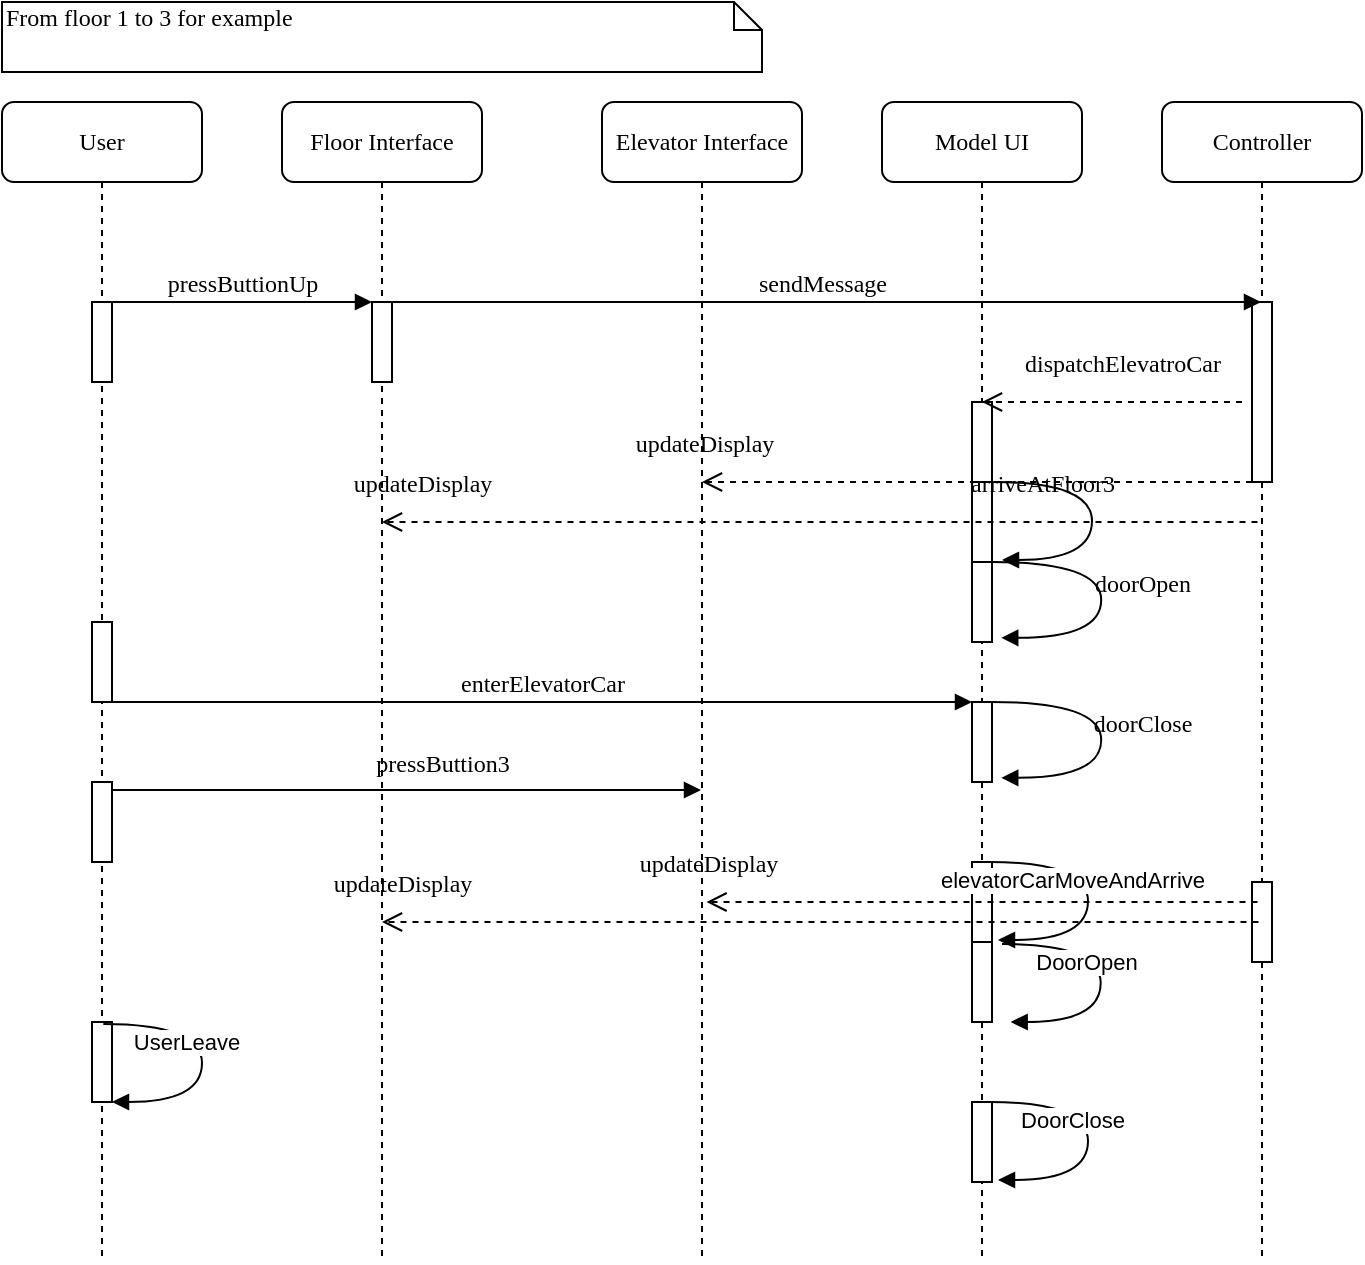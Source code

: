 <mxfile version="14.5.7" type="device"><diagram name="Page-1" id="13e1069c-82ec-6db2-03f1-153e76fe0fe0"><mxGraphModel dx="1209" dy="627" grid="1" gridSize="10" guides="1" tooltips="1" connect="1" arrows="1" fold="1" page="1" pageScale="1" pageWidth="1100" pageHeight="850" background="#ffffff" math="0" shadow="0"><root><mxCell id="0"/><mxCell id="1" parent="0"/><mxCell id="7baba1c4bc27f4b0-2" value="Floor Interface" style="shape=umlLifeline;perimeter=lifelinePerimeter;whiteSpace=wrap;html=1;container=1;collapsible=0;recursiveResize=0;outlineConnect=0;rounded=1;shadow=0;comic=0;labelBackgroundColor=none;strokeWidth=1;fontFamily=Verdana;fontSize=12;align=center;" parent="1" vertex="1"><mxGeometry x="240" y="80" width="100" height="580" as="geometry"/></mxCell><mxCell id="0PH-bl79Zag19TfcKNNm-2" value="" style="html=1;points=[];perimeter=orthogonalPerimeter;rounded=0;shadow=0;comic=0;labelBackgroundColor=none;strokeWidth=1;fontFamily=Verdana;fontSize=12;align=center;" parent="7baba1c4bc27f4b0-2" vertex="1"><mxGeometry x="45" y="100" width="10" height="40" as="geometry"/></mxCell><mxCell id="7baba1c4bc27f4b0-3" value="Elevator Interface" style="shape=umlLifeline;perimeter=lifelinePerimeter;whiteSpace=wrap;html=1;container=1;collapsible=0;recursiveResize=0;outlineConnect=0;rounded=1;shadow=0;comic=0;labelBackgroundColor=none;strokeWidth=1;fontFamily=Verdana;fontSize=12;align=center;" parent="1" vertex="1"><mxGeometry x="400" y="80" width="100" height="580" as="geometry"/></mxCell><mxCell id="7baba1c4bc27f4b0-4" value="Model UI" style="shape=umlLifeline;perimeter=lifelinePerimeter;whiteSpace=wrap;html=1;container=1;collapsible=0;recursiveResize=0;outlineConnect=0;rounded=1;shadow=0;comic=0;labelBackgroundColor=none;strokeWidth=1;fontFamily=Verdana;fontSize=12;align=center;" parent="1" vertex="1"><mxGeometry x="540" y="80" width="100" height="580" as="geometry"/></mxCell><mxCell id="0PH-bl79Zag19TfcKNNm-6" value="" style="html=1;points=[];perimeter=orthogonalPerimeter;rounded=0;shadow=0;comic=0;labelBackgroundColor=none;strokeWidth=1;fontFamily=Verdana;fontSize=12;align=center;" parent="7baba1c4bc27f4b0-4" vertex="1"><mxGeometry x="45" y="150" width="10" height="40" as="geometry"/></mxCell><mxCell id="0PH-bl79Zag19TfcKNNm-9" value="" style="html=1;points=[];perimeter=orthogonalPerimeter;rounded=0;shadow=0;comic=0;labelBackgroundColor=none;strokeWidth=1;fontFamily=Verdana;fontSize=12;align=center;" parent="7baba1c4bc27f4b0-4" vertex="1"><mxGeometry x="45" y="190" width="10" height="40" as="geometry"/></mxCell><mxCell id="0PH-bl79Zag19TfcKNNm-10" value="" style="html=1;points=[];perimeter=orthogonalPerimeter;rounded=0;shadow=0;comic=0;labelBackgroundColor=none;strokeWidth=1;fontFamily=Verdana;fontSize=12;align=center;" parent="7baba1c4bc27f4b0-4" vertex="1"><mxGeometry x="45" y="230" width="10" height="40" as="geometry"/></mxCell><mxCell id="0PH-bl79Zag19TfcKNNm-18" value="" style="html=1;points=[];perimeter=orthogonalPerimeter;rounded=0;shadow=0;comic=0;labelBackgroundColor=none;strokeWidth=1;fontFamily=Verdana;fontSize=12;align=center;" parent="7baba1c4bc27f4b0-4" vertex="1"><mxGeometry x="45" y="380" width="10" height="40" as="geometry"/></mxCell><mxCell id="0PH-bl79Zag19TfcKNNm-21" value="" style="html=1;points=[];perimeter=orthogonalPerimeter;rounded=0;shadow=0;comic=0;labelBackgroundColor=none;strokeWidth=1;fontFamily=Verdana;fontSize=12;align=center;" parent="7baba1c4bc27f4b0-4" vertex="1"><mxGeometry x="45" y="420" width="10" height="40" as="geometry"/></mxCell><mxCell id="0PH-bl79Zag19TfcKNNm-27" value="" style="html=1;points=[];perimeter=orthogonalPerimeter;rounded=0;shadow=0;comic=0;labelBackgroundColor=none;strokeWidth=1;fontFamily=Verdana;fontSize=12;align=center;" parent="7baba1c4bc27f4b0-4" vertex="1"><mxGeometry x="45" y="500" width="10" height="40" as="geometry"/></mxCell><mxCell id="0PH-bl79Zag19TfcKNNm-28" value="" style="html=1;verticalAlign=bottom;endArrow=block;labelBackgroundColor=none;fontFamily=Verdana;fontSize=12;elbow=vertical;edgeStyle=orthogonalEdgeStyle;curved=1;exitX=1.066;exitY=0.713;exitPerimeter=0;" parent="7baba1c4bc27f4b0-4" edge="1"><mxGeometry x="-1" y="-286" relative="1" as="geometry"><mxPoint x="53.66" y="500.01" as="sourcePoint"/><mxPoint x="58" y="539" as="targetPoint"/><Array as="points"><mxPoint x="103" y="500.1"/><mxPoint x="103" y="539.1"/></Array><mxPoint x="-286" y="-276" as="offset"/></mxGeometry></mxCell><mxCell id="0PH-bl79Zag19TfcKNNm-29" value="DoorClose" style="edgeLabel;html=1;align=center;verticalAlign=middle;resizable=0;points=[];" parent="0PH-bl79Zag19TfcKNNm-28" vertex="1" connectable="0"><mxGeometry x="-0.132" y="-8" relative="1" as="geometry"><mxPoint as="offset"/></mxGeometry></mxCell><mxCell id="7baba1c4bc27f4b0-5" value="Controller" style="shape=umlLifeline;perimeter=lifelinePerimeter;whiteSpace=wrap;html=1;container=1;collapsible=0;recursiveResize=0;outlineConnect=0;rounded=1;shadow=0;comic=0;labelBackgroundColor=none;strokeWidth=1;fontFamily=Verdana;fontSize=12;align=center;" parent="1" vertex="1"><mxGeometry x="680" y="80" width="100" height="580" as="geometry"/></mxCell><mxCell id="0PH-bl79Zag19TfcKNNm-4" value="" style="html=1;points=[];perimeter=orthogonalPerimeter;rounded=0;shadow=0;comic=0;labelBackgroundColor=none;strokeWidth=1;fontFamily=Verdana;fontSize=12;align=center;" parent="7baba1c4bc27f4b0-5" vertex="1"><mxGeometry x="45" y="100" width="10" height="90" as="geometry"/></mxCell><mxCell id="0PH-bl79Zag19TfcKNNm-35" value="" style="html=1;points=[];perimeter=orthogonalPerimeter;rounded=0;shadow=0;comic=0;labelBackgroundColor=none;strokeWidth=1;fontFamily=Verdana;fontSize=12;align=center;" parent="7baba1c4bc27f4b0-5" vertex="1"><mxGeometry x="45" y="390" width="10" height="40" as="geometry"/></mxCell><mxCell id="7baba1c4bc27f4b0-8" value="User" style="shape=umlLifeline;perimeter=lifelinePerimeter;whiteSpace=wrap;html=1;container=1;collapsible=0;recursiveResize=0;outlineConnect=0;rounded=1;shadow=0;comic=0;labelBackgroundColor=none;strokeWidth=1;fontFamily=Verdana;fontSize=12;align=center;" parent="1" vertex="1"><mxGeometry x="100" y="80" width="100" height="580" as="geometry"/></mxCell><mxCell id="0PH-bl79Zag19TfcKNNm-1" value="" style="html=1;points=[];perimeter=orthogonalPerimeter;rounded=0;shadow=0;comic=0;labelBackgroundColor=none;strokeWidth=1;fontFamily=Verdana;fontSize=12;align=center;" parent="7baba1c4bc27f4b0-8" vertex="1"><mxGeometry x="45" y="100" width="10" height="40" as="geometry"/></mxCell><mxCell id="0PH-bl79Zag19TfcKNNm-7" value="" style="html=1;points=[];perimeter=orthogonalPerimeter;rounded=0;shadow=0;comic=0;labelBackgroundColor=none;strokeWidth=1;fontFamily=Verdana;fontSize=12;align=center;" parent="7baba1c4bc27f4b0-8" vertex="1"><mxGeometry x="45" y="260" width="10" height="40" as="geometry"/></mxCell><mxCell id="0PH-bl79Zag19TfcKNNm-16" value="" style="html=1;points=[];perimeter=orthogonalPerimeter;rounded=0;shadow=0;comic=0;labelBackgroundColor=none;strokeWidth=1;fontFamily=Verdana;fontSize=12;align=center;" parent="7baba1c4bc27f4b0-8" vertex="1"><mxGeometry x="45" y="340" width="10" height="40" as="geometry"/></mxCell><mxCell id="7baba1c4bc27f4b0-11" value="pressButtionUp" style="html=1;verticalAlign=bottom;endArrow=block;entryX=0;entryY=0;labelBackgroundColor=none;fontFamily=Verdana;fontSize=12;edgeStyle=elbowEdgeStyle;elbow=vertical;" parent="1" edge="1"><mxGeometry relative="1" as="geometry"><mxPoint x="155" y="180" as="sourcePoint"/><mxPoint x="285" y="180" as="targetPoint"/></mxGeometry></mxCell><mxCell id="7baba1c4bc27f4b0-35" value="doorOpen" style="html=1;verticalAlign=bottom;endArrow=block;labelBackgroundColor=none;fontFamily=Verdana;fontSize=12;elbow=vertical;edgeStyle=orthogonalEdgeStyle;curved=1;entryX=1;entryY=0.286;entryPerimeter=0;exitX=1.038;exitY=0.345;exitPerimeter=0;" parent="1" edge="1"><mxGeometry x="0.047" y="20" relative="1" as="geometry"><mxPoint x="595.0" y="310" as="sourcePoint"/><mxPoint x="599.62" y="347.92" as="targetPoint"/><Array as="points"><mxPoint x="649.62" y="309.9"/><mxPoint x="649.62" y="347.9"/></Array><mxPoint as="offset"/></mxGeometry></mxCell><mxCell id="7baba1c4bc27f4b0-36" value="updateDisplay" style="html=1;verticalAlign=bottom;endArrow=block;labelBackgroundColor=none;fontFamily=Verdana;fontSize=12;elbow=vertical;edgeStyle=orthogonalEdgeStyle;curved=1;exitX=1.066;exitY=0.713;exitPerimeter=0;" parent="1" edge="1"><mxGeometry x="-1" y="-286" relative="1" as="geometry"><mxPoint x="595.66" y="270.01" as="sourcePoint"/><mxPoint x="600" y="309" as="targetPoint"/><Array as="points"><mxPoint x="645" y="270.1"/><mxPoint x="645" y="309.1"/></Array><mxPoint x="-286" y="-276" as="offset"/></mxGeometry></mxCell><mxCell id="7baba1c4bc27f4b0-40" value="From floor 1 to 3 for example" style="shape=note;whiteSpace=wrap;html=1;size=14;verticalAlign=top;align=left;spacingTop=-6;rounded=0;shadow=0;comic=0;labelBackgroundColor=none;strokeWidth=1;fontFamily=Verdana;fontSize=12" parent="1" vertex="1"><mxGeometry x="100" y="30" width="380" height="35" as="geometry"/></mxCell><mxCell id="0PH-bl79Zag19TfcKNNm-3" value="sendMessage" style="html=1;verticalAlign=bottom;endArrow=block;labelBackgroundColor=none;fontFamily=Verdana;fontSize=12;edgeStyle=elbowEdgeStyle;elbow=vertical;" parent="1" target="7baba1c4bc27f4b0-5" edge="1"><mxGeometry relative="1" as="geometry"><mxPoint x="290" y="180" as="sourcePoint"/><mxPoint x="420" y="180" as="targetPoint"/></mxGeometry></mxCell><mxCell id="0PH-bl79Zag19TfcKNNm-5" value="dispatchElevatroCar" style="html=1;verticalAlign=bottom;endArrow=open;dashed=1;endSize=8;exitX=0;exitY=0.95;labelBackgroundColor=none;fontFamily=Verdana;fontSize=12;" parent="1" edge="1"><mxGeometry x="-0.077" y="-10" relative="1" as="geometry"><mxPoint x="590" y="230" as="targetPoint"/><mxPoint x="720" y="230" as="sourcePoint"/><Array as="points"><mxPoint x="650" y="230"/></Array><mxPoint as="offset"/></mxGeometry></mxCell><mxCell id="0PH-bl79Zag19TfcKNNm-8" value="enterElevatorCar" style="html=1;verticalAlign=bottom;endArrow=block;entryX=0;entryY=0;labelBackgroundColor=none;fontFamily=Verdana;fontSize=12;" parent="1" edge="1"><mxGeometry relative="1" as="geometry"><mxPoint x="155" y="380" as="sourcePoint"/><mxPoint x="585" y="380" as="targetPoint"/></mxGeometry></mxCell><mxCell id="0PH-bl79Zag19TfcKNNm-12" value="" style="html=1;points=[];perimeter=orthogonalPerimeter;rounded=0;shadow=0;comic=0;labelBackgroundColor=none;strokeWidth=1;fontFamily=Verdana;fontSize=12;align=center;" parent="1" vertex="1"><mxGeometry x="585" y="380" width="10" height="40" as="geometry"/></mxCell><mxCell id="0PH-bl79Zag19TfcKNNm-13" value="doorClose" style="html=1;verticalAlign=bottom;endArrow=block;labelBackgroundColor=none;fontFamily=Verdana;fontSize=12;elbow=vertical;edgeStyle=orthogonalEdgeStyle;curved=1;entryX=1;entryY=0.286;entryPerimeter=0;exitX=1.038;exitY=0.345;exitPerimeter=0;" parent="1" edge="1"><mxGeometry x="0.047" y="20" relative="1" as="geometry"><mxPoint x="595" y="380" as="sourcePoint"/><mxPoint x="599.62" y="417.92" as="targetPoint"/><Array as="points"><mxPoint x="649.62" y="379.9"/><mxPoint x="649.62" y="417.9"/></Array><mxPoint as="offset"/></mxGeometry></mxCell><mxCell id="0PH-bl79Zag19TfcKNNm-14" value="updateDisplay" style="html=1;verticalAlign=bottom;endArrow=open;dashed=1;endSize=8;exitX=0;exitY=0.95;labelBackgroundColor=none;fontFamily=Verdana;fontSize=12;" parent="1" target="7baba1c4bc27f4b0-3" edge="1"><mxGeometry x="1" y="-10" relative="1" as="geometry"><mxPoint x="595" y="270" as="targetPoint"/><mxPoint x="725" y="270" as="sourcePoint"/><Array as="points"><mxPoint x="655" y="270"/></Array><mxPoint x="1" as="offset"/></mxGeometry></mxCell><mxCell id="0PH-bl79Zag19TfcKNNm-15" value="arriveAtFloor3" style="html=1;verticalAlign=bottom;endArrow=open;dashed=1;endSize=8;exitX=0;exitY=0.95;labelBackgroundColor=none;fontFamily=Verdana;fontSize=12;" parent="1" target="7baba1c4bc27f4b0-2" edge="1"><mxGeometry x="-0.508" y="-10" relative="1" as="geometry"><mxPoint x="452.25" y="290" as="targetPoint"/><mxPoint x="727.75" y="290" as="sourcePoint"/><Array as="points"><mxPoint x="657.75" y="290"/></Array><mxPoint as="offset"/></mxGeometry></mxCell><mxCell id="0PH-bl79Zag19TfcKNNm-17" value="pressButtion3" style="html=1;verticalAlign=bottom;endArrow=block;labelBackgroundColor=none;fontFamily=Verdana;fontSize=12;" parent="1" target="7baba1c4bc27f4b0-3" edge="1"><mxGeometry x="0.12" y="4" relative="1" as="geometry"><mxPoint x="155" y="424" as="sourcePoint"/><mxPoint x="585" y="424" as="targetPoint"/><mxPoint as="offset"/></mxGeometry></mxCell><mxCell id="0PH-bl79Zag19TfcKNNm-19" value="" style="html=1;verticalAlign=bottom;endArrow=block;labelBackgroundColor=none;fontFamily=Verdana;fontSize=12;elbow=vertical;edgeStyle=orthogonalEdgeStyle;curved=1;exitX=1.066;exitY=0.713;exitPerimeter=0;" parent="1" edge="1"><mxGeometry x="-1" y="-286" relative="1" as="geometry"><mxPoint x="593.66" y="460.01" as="sourcePoint"/><mxPoint x="598" y="499" as="targetPoint"/><Array as="points"><mxPoint x="643" y="460.1"/><mxPoint x="643" y="499.1"/></Array><mxPoint x="-286" y="-276" as="offset"/></mxGeometry></mxCell><mxCell id="0PH-bl79Zag19TfcKNNm-20" value="elevatorCarMoveAndArrive" style="edgeLabel;html=1;align=center;verticalAlign=middle;resizable=0;points=[];" parent="0PH-bl79Zag19TfcKNNm-19" vertex="1" connectable="0"><mxGeometry x="-0.132" y="-8" relative="1" as="geometry"><mxPoint as="offset"/></mxGeometry></mxCell><mxCell id="0PH-bl79Zag19TfcKNNm-24" value="" style="html=1;points=[];perimeter=orthogonalPerimeter;rounded=0;shadow=0;comic=0;labelBackgroundColor=none;strokeWidth=1;fontFamily=Verdana;fontSize=12;align=center;" parent="1" vertex="1"><mxGeometry x="145" y="540" width="10" height="40" as="geometry"/></mxCell><mxCell id="0PH-bl79Zag19TfcKNNm-25" value="" style="html=1;verticalAlign=bottom;endArrow=block;labelBackgroundColor=none;fontFamily=Verdana;fontSize=12;elbow=vertical;edgeStyle=orthogonalEdgeStyle;curved=1;exitX=1.066;exitY=0.713;exitPerimeter=0;" parent="1" edge="1"><mxGeometry x="-1" y="-286" relative="1" as="geometry"><mxPoint x="150.66" y="541.01" as="sourcePoint"/><mxPoint x="155" y="580" as="targetPoint"/><Array as="points"><mxPoint x="200" y="541.1"/><mxPoint x="200" y="580.1"/></Array><mxPoint x="-286" y="-276" as="offset"/></mxGeometry></mxCell><mxCell id="0PH-bl79Zag19TfcKNNm-26" value="UserLeave" style="edgeLabel;html=1;align=center;verticalAlign=middle;resizable=0;points=[];" parent="0PH-bl79Zag19TfcKNNm-25" vertex="1" connectable="0"><mxGeometry x="-0.132" y="-8" relative="1" as="geometry"><mxPoint as="offset"/></mxGeometry></mxCell><mxCell id="0PH-bl79Zag19TfcKNNm-30" value="" style="html=1;verticalAlign=bottom;endArrow=block;labelBackgroundColor=none;fontFamily=Verdana;fontSize=12;elbow=vertical;edgeStyle=orthogonalEdgeStyle;curved=1;exitX=1.066;exitY=0.713;exitPerimeter=0;" parent="1" edge="1"><mxGeometry x="-1" y="-286" relative="1" as="geometry"><mxPoint x="600.0" y="501.01" as="sourcePoint"/><mxPoint x="604.34" y="540" as="targetPoint"/><Array as="points"><mxPoint x="649.34" y="501.1"/><mxPoint x="649.34" y="540.1"/></Array><mxPoint x="-286" y="-276" as="offset"/></mxGeometry></mxCell><mxCell id="0PH-bl79Zag19TfcKNNm-31" value="DoorOpen" style="edgeLabel;html=1;align=center;verticalAlign=middle;resizable=0;points=[];" parent="0PH-bl79Zag19TfcKNNm-30" vertex="1" connectable="0"><mxGeometry x="-0.132" y="-8" relative="1" as="geometry"><mxPoint as="offset"/></mxGeometry></mxCell><mxCell id="0PH-bl79Zag19TfcKNNm-32" value="updateDisplay" style="html=1;verticalAlign=bottom;endArrow=open;dashed=1;endSize=8;exitX=0;exitY=0.95;labelBackgroundColor=none;fontFamily=Verdana;fontSize=12;" parent="1" edge="1"><mxGeometry x="1" y="-10" relative="1" as="geometry"><mxPoint x="452.25" y="480" as="targetPoint"/><mxPoint x="727.75" y="480" as="sourcePoint"/><Array as="points"><mxPoint x="657.75" y="480"/></Array><mxPoint x="1" as="offset"/></mxGeometry></mxCell><mxCell id="0PH-bl79Zag19TfcKNNm-33" value="updateDisplay" style="html=1;verticalAlign=bottom;endArrow=open;dashed=1;endSize=8;exitX=0;exitY=0.95;labelBackgroundColor=none;fontFamily=Verdana;fontSize=12;" parent="1" edge="1"><mxGeometry x="0.954" y="-10" relative="1" as="geometry"><mxPoint x="290" y="490" as="targetPoint"/><mxPoint x="728.25" y="490" as="sourcePoint"/><Array as="points"><mxPoint x="658.25" y="490"/></Array><mxPoint as="offset"/></mxGeometry></mxCell><mxCell id="0PH-bl79Zag19TfcKNNm-34" value="" style="html=1;points=[];perimeter=orthogonalPerimeter;rounded=0;shadow=0;comic=0;labelBackgroundColor=none;strokeWidth=1;fontFamily=Verdana;fontSize=12;align=center;" parent="1" vertex="1"><mxGeometry x="585" y="380" width="10" height="40" as="geometry"/></mxCell></root></mxGraphModel></diagram></mxfile>